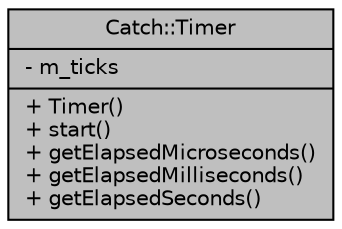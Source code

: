 digraph "Catch::Timer"
{
  edge [fontname="Helvetica",fontsize="10",labelfontname="Helvetica",labelfontsize="10"];
  node [fontname="Helvetica",fontsize="10",shape=record];
  Node1 [label="{Catch::Timer\n|- m_ticks\l|+ Timer()\l+ start()\l+ getElapsedMicroseconds()\l+ getElapsedMilliseconds()\l+ getElapsedSeconds()\l}",height=0.2,width=0.4,color="black", fillcolor="grey75", style="filled", fontcolor="black"];
}
